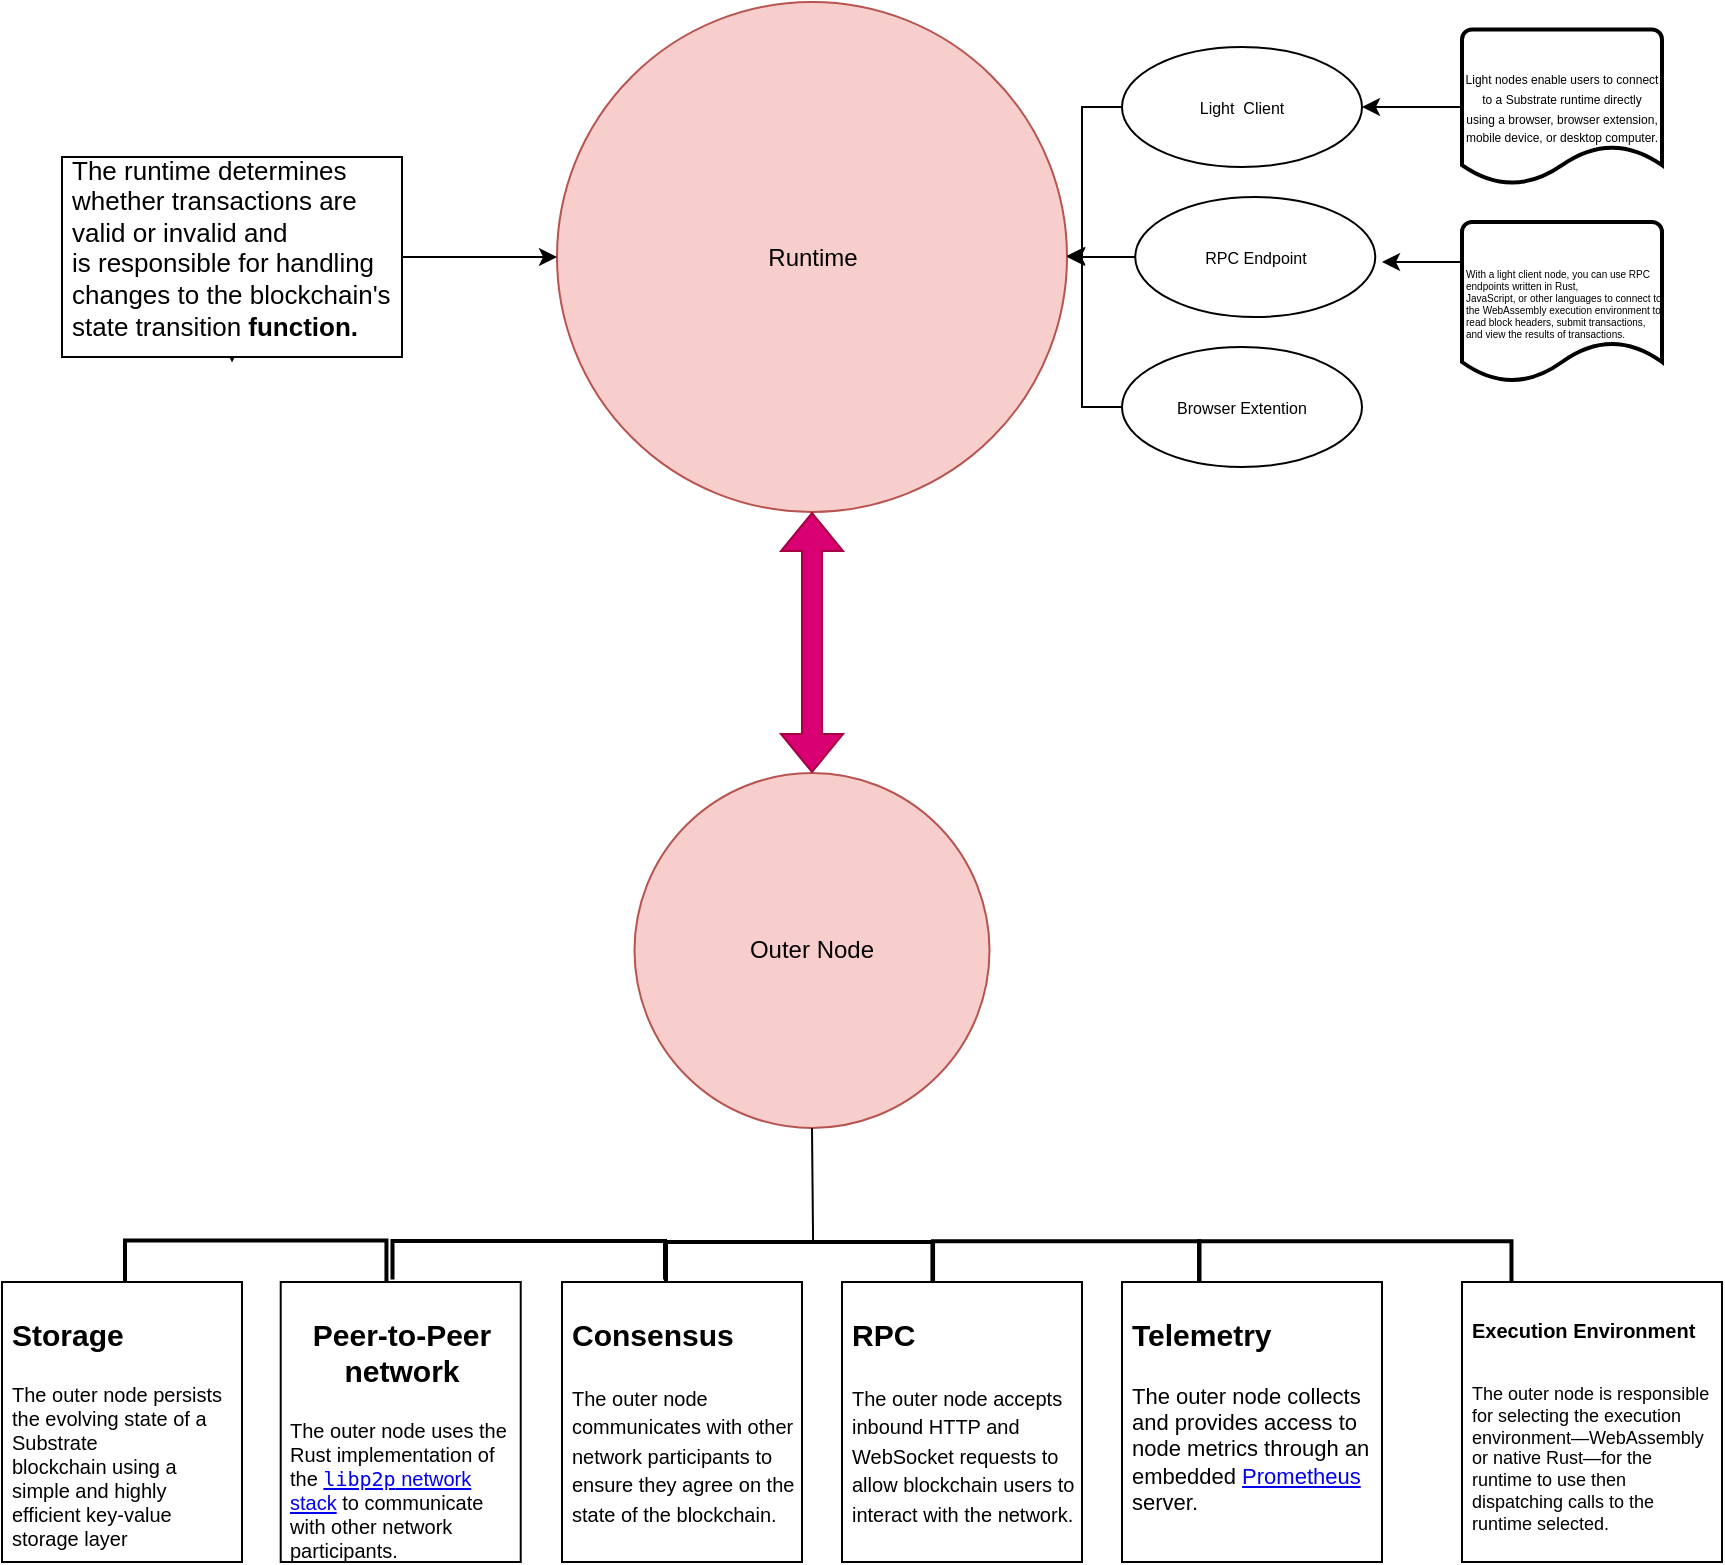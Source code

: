 <mxfile version="20.0.3" type="github">
  <diagram id="rOPN5AsW_ezYcGABef81" name="Page-1">
    <mxGraphModel dx="569" dy="1405" grid="1" gridSize="10" guides="1" tooltips="1" connect="1" arrows="1" fold="1" page="1" pageScale="1" pageWidth="850" pageHeight="1100" math="0" shadow="0">
      <root>
        <mxCell id="0" />
        <mxCell id="1" parent="0" />
        <mxCell id="SqE_fc_OxPAuAf_JFMiW-1" value="Outer Node" style="ellipse;whiteSpace=wrap;html=1;aspect=fixed;fillColor=#f8cecc;strokeColor=#b85450;" parent="1" vertex="1">
          <mxGeometry x="416.25" y="305.5" width="177.5" height="177.5" as="geometry" />
        </mxCell>
        <mxCell id="SqE_fc_OxPAuAf_JFMiW-6" value="" style="strokeWidth=2;html=1;shape=mxgraph.flowchart.annotation_1;align=left;pointerEvents=1;rotation=90;" parent="1" vertex="1">
          <mxGeometry x="484.49" y="487.52" width="28.25" height="133.21" as="geometry" />
        </mxCell>
        <mxCell id="SqE_fc_OxPAuAf_JFMiW-7" value="" style="strokeWidth=2;html=1;shape=mxgraph.flowchart.annotation_1;align=left;pointerEvents=1;rotation=90;" parent="1" vertex="1">
          <mxGeometry x="214.36" y="486.36" width="25" height="130.73" as="geometry" />
        </mxCell>
        <mxCell id="SqE_fc_OxPAuAf_JFMiW-12" value="" style="strokeWidth=2;html=1;shape=mxgraph.flowchart.annotation_1;align=left;pointerEvents=1;rotation=90;" parent="1" vertex="1">
          <mxGeometry x="622.13" y="483" width="20" height="133.21" as="geometry" />
        </mxCell>
        <mxCell id="SqE_fc_OxPAuAf_JFMiW-14" value="" style="strokeWidth=2;html=1;shape=mxgraph.flowchart.annotation_1;align=left;pointerEvents=1;rotation=90;" parent="1" vertex="1">
          <mxGeometry x="766.63" y="471.5" width="20" height="156.21" as="geometry" />
        </mxCell>
        <mxCell id="SqE_fc_OxPAuAf_JFMiW-16" value="" style="strokeWidth=2;html=1;shape=mxgraph.flowchart.annotation_1;align=left;pointerEvents=1;rotation=90;" parent="1" vertex="1">
          <mxGeometry x="353.75" y="481" width="19.25" height="136.25" as="geometry" />
        </mxCell>
        <mxCell id="SqE_fc_OxPAuAf_JFMiW-17" value="" style="endArrow=none;html=1;rounded=0;fontSize=7;entryX=0.5;entryY=1;entryDx=0;entryDy=0;exitX=0;exitY=0.448;exitDx=0;exitDy=0;exitPerimeter=0;" parent="1" source="SqE_fc_OxPAuAf_JFMiW-6" target="SqE_fc_OxPAuAf_JFMiW-1" edge="1">
          <mxGeometry width="50" height="50" relative="1" as="geometry">
            <mxPoint x="410" y="610" as="sourcePoint" />
            <mxPoint x="460" y="560" as="targetPoint" />
          </mxGeometry>
        </mxCell>
        <mxCell id="SqE_fc_OxPAuAf_JFMiW-18" value="Runtime" style="ellipse;whiteSpace=wrap;html=1;aspect=fixed;fillColor=#f8cecc;strokeColor=#b85450;" parent="1" vertex="1">
          <mxGeometry x="377.5" y="-80" width="255" height="255" as="geometry" />
        </mxCell>
        <mxCell id="SqE_fc_OxPAuAf_JFMiW-24" value="" style="shape=flexArrow;endArrow=classic;startArrow=classic;html=1;rounded=0;fontSize=8;entryX=0.5;entryY=1;entryDx=0;entryDy=0;exitX=0.5;exitY=0;exitDx=0;exitDy=0;fillColor=#d80073;strokeColor=#A50040;" parent="1" source="SqE_fc_OxPAuAf_JFMiW-1" target="SqE_fc_OxPAuAf_JFMiW-18" edge="1">
          <mxGeometry width="100" height="100" relative="1" as="geometry">
            <mxPoint x="550" y="370" as="sourcePoint" />
            <mxPoint x="650" y="270" as="targetPoint" />
          </mxGeometry>
        </mxCell>
        <mxCell id="SqE_fc_OxPAuAf_JFMiW-29" value="" style="edgeStyle=orthogonalEdgeStyle;rounded=0;orthogonalLoop=1;jettySize=auto;html=1;fontSize=8;" parent="1" source="SqE_fc_OxPAuAf_JFMiW-25" target="SqE_fc_OxPAuAf_JFMiW-18" edge="1">
          <mxGeometry relative="1" as="geometry">
            <Array as="points">
              <mxPoint x="640" y="-27" />
              <mxPoint x="640" y="47" />
            </Array>
          </mxGeometry>
        </mxCell>
        <mxCell id="SqE_fc_OxPAuAf_JFMiW-25" value="Light&amp;nbsp; Client" style="ellipse;whiteSpace=wrap;html=1;fontSize=8;" parent="1" vertex="1">
          <mxGeometry x="660" y="-57.5" width="120" height="60" as="geometry" />
        </mxCell>
        <mxCell id="SqE_fc_OxPAuAf_JFMiW-30" value="" style="edgeStyle=orthogonalEdgeStyle;rounded=0;orthogonalLoop=1;jettySize=auto;html=1;fontSize=8;" parent="1" source="SqE_fc_OxPAuAf_JFMiW-26" target="SqE_fc_OxPAuAf_JFMiW-18" edge="1">
          <mxGeometry relative="1" as="geometry" />
        </mxCell>
        <mxCell id="SqE_fc_OxPAuAf_JFMiW-26" value="RPC Endpoint" style="ellipse;whiteSpace=wrap;html=1;fontSize=8;" parent="1" vertex="1">
          <mxGeometry x="666.63" y="17.5" width="120" height="60" as="geometry" />
        </mxCell>
        <mxCell id="SqE_fc_OxPAuAf_JFMiW-31" value="" style="edgeStyle=orthogonalEdgeStyle;rounded=0;orthogonalLoop=1;jettySize=auto;html=1;fontSize=8;" parent="1" source="SqE_fc_OxPAuAf_JFMiW-27" target="SqE_fc_OxPAuAf_JFMiW-18" edge="1">
          <mxGeometry relative="1" as="geometry">
            <Array as="points">
              <mxPoint x="640" y="123" />
              <mxPoint x="640" y="47" />
            </Array>
          </mxGeometry>
        </mxCell>
        <mxCell id="SqE_fc_OxPAuAf_JFMiW-27" value="Browser Extention" style="ellipse;whiteSpace=wrap;html=1;fontSize=8;" parent="1" vertex="1">
          <mxGeometry x="660" y="92.5" width="120" height="60" as="geometry" />
        </mxCell>
        <mxCell id="SqE_fc_OxPAuAf_JFMiW-33" value="" style="edgeStyle=orthogonalEdgeStyle;rounded=0;orthogonalLoop=1;jettySize=auto;html=1;fontSize=8;" parent="1" source="SqE_fc_OxPAuAf_JFMiW-32" target="SqE_fc_OxPAuAf_JFMiW-25" edge="1">
          <mxGeometry relative="1" as="geometry" />
        </mxCell>
        <mxCell id="SqE_fc_OxPAuAf_JFMiW-32" value="&lt;font style=&quot;font-size: 6px;&quot;&gt;Light nodes enable users to connect to a Substrate runtime directly &lt;br&gt;using a browser, browser extension, mobile device, or desktop computer.&lt;br&gt;&lt;/font&gt;" style="strokeWidth=2;html=1;shape=mxgraph.flowchart.document2;whiteSpace=wrap;size=0.25;fontSize=8;" parent="1" vertex="1">
          <mxGeometry x="830" y="-66.25" width="100" height="77.5" as="geometry" />
        </mxCell>
        <mxCell id="SqE_fc_OxPAuAf_JFMiW-36" value="" style="edgeStyle=orthogonalEdgeStyle;rounded=0;orthogonalLoop=1;jettySize=auto;html=1;fontSize=5;" parent="1" source="SqE_fc_OxPAuAf_JFMiW-34" edge="1">
          <mxGeometry relative="1" as="geometry">
            <mxPoint x="790" y="50" as="targetPoint" />
            <Array as="points">
              <mxPoint x="820" y="50" />
              <mxPoint x="820" y="50" />
            </Array>
          </mxGeometry>
        </mxCell>
        <mxCell id="SqE_fc_OxPAuAf_JFMiW-34" value="&lt;div style=&quot;font-size: 5px;&quot; align=&quot;left&quot;&gt;&lt;font style=&quot;font-size: 5px;&quot;&gt;With a light client node, you can use RPC endpoints written in Rust, &lt;/font&gt;&lt;font style=&quot;font-size: 5px;&quot;&gt;&lt;br&gt;&lt;font style=&quot;font-size: 5px;&quot;&gt;JavaScript, or other languages to connect to the WebAssembly execution &lt;/font&gt;&lt;font style=&quot;font-size: 5px;&quot;&gt;environment to read block headers, submit transactions, and view the &lt;/font&gt;&lt;font style=&quot;font-size: 5px;&quot;&gt;results of transactions.&lt;/font&gt;&lt;/font&gt;&lt;/div&gt;" style="strokeWidth=2;html=1;shape=mxgraph.flowchart.document2;whiteSpace=wrap;size=0.25;fontSize=6;align=left;" parent="1" vertex="1">
          <mxGeometry x="830" y="30" width="100" height="80" as="geometry" />
        </mxCell>
        <mxCell id="R3Uzmzk_2DQo_jhgUKq--1" value="&lt;h1 style=&quot;font-size: 15px;&quot;&gt;&lt;font style=&quot;font-size: 15px;&quot;&gt;&lt;br&gt;Storage&lt;/font&gt;&lt;/h1&gt;&lt;p style=&quot;font-size: 15px;&quot;&gt;&lt;/p&gt;&lt;div style=&quot;font-size: 10px;&quot;&gt;&lt;span style=&quot;background-color: initial;&quot;&gt;The outer node persists the evolving state of a Substrate blockchain&amp;nbsp;&lt;/span&gt;&lt;span style=&quot;background-color: initial;&quot;&gt;using a simple and highly efficient key-value storage layer&lt;/span&gt;&lt;/div&gt;&lt;p&gt;&lt;/p&gt;" style="text;html=1;strokeColor=default;fillColor=default;spacing=5;spacingTop=-20;whiteSpace=wrap;overflow=hidden;rounded=0;" vertex="1" parent="1">
          <mxGeometry x="100" y="560" width="120" height="140" as="geometry" />
        </mxCell>
        <mxCell id="R3Uzmzk_2DQo_jhgUKq--2" value="&lt;h1 style=&quot;text-align: center; font-size: 15px;&quot;&gt;&lt;font style=&quot;font-size: 15px;&quot;&gt;&lt;br&gt;Peer-to-Peer network&lt;/font&gt;&lt;/h1&gt;&lt;p style=&quot;font-size: 15px;&quot;&gt;&lt;/p&gt;&lt;div style=&quot;font-size: 10px;&quot;&gt;&lt;span style=&quot;&quot;&gt;The outer node uses the Rust implementation of the&amp;nbsp;&lt;/span&gt;&lt;a style=&quot;&quot; rel=&quot;noreferrer noopener&quot; target=&quot;_blank&quot; href=&quot;https://libp2p.io/&quot;&gt;&lt;code class=&quot;language-text&quot;&gt;libp2p&lt;/code&gt;&amp;nbsp;network stack&lt;/a&gt;&lt;span style=&quot;&quot;&gt;&amp;nbsp;to communicate with other network participants.&lt;/span&gt;&lt;br&gt;&lt;/div&gt;&lt;p&gt;&lt;/p&gt;" style="text;html=1;strokeColor=default;fillColor=default;spacing=5;spacingTop=-20;whiteSpace=wrap;overflow=hidden;rounded=0;" vertex="1" parent="1">
          <mxGeometry x="239.36" y="560" width="120" height="140" as="geometry" />
        </mxCell>
        <mxCell id="R3Uzmzk_2DQo_jhgUKq--4" value="&lt;h1 style=&quot;font-size: 15px;&quot;&gt;&lt;br&gt;Consensus&lt;/h1&gt;&lt;p style=&quot;font-size: 15px;&quot;&gt;&lt;/p&gt;&lt;div style=&quot;&quot;&gt;&lt;span style=&quot;&quot;&gt;&lt;font style=&quot;font-size: 10px;&quot;&gt;The outer node communicates with other network participants to ensure they agree on the state of the blockchain.&lt;/font&gt;&lt;/span&gt;&lt;br&gt;&lt;/div&gt;&lt;p&gt;&lt;/p&gt;" style="text;html=1;strokeColor=default;fillColor=default;spacing=5;spacingTop=-20;whiteSpace=wrap;overflow=hidden;rounded=0;" vertex="1" parent="1">
          <mxGeometry x="380" y="560" width="120" height="140" as="geometry" />
        </mxCell>
        <mxCell id="R3Uzmzk_2DQo_jhgUKq--6" value="&lt;h1 style=&quot;font-size: 15px;&quot;&gt;&lt;br&gt;RPC&lt;/h1&gt;&lt;p style=&quot;font-size: 15px;&quot;&gt;&lt;/p&gt;&lt;div style=&quot;&quot;&gt;&lt;span style=&quot;text-align: center;&quot;&gt;&lt;font style=&quot;font-size: 10px;&quot;&gt;The outer node accepts inbound HTTP and WebSocket requests to allow blockchain users to interact with the network.&lt;/font&gt;&lt;/span&gt;&lt;br&gt;&lt;/div&gt;&lt;p&gt;&lt;/p&gt;" style="text;html=1;strokeColor=default;fillColor=default;spacing=5;spacingTop=-20;whiteSpace=wrap;overflow=hidden;rounded=0;" vertex="1" parent="1">
          <mxGeometry x="520" y="560" width="120" height="140" as="geometry" />
        </mxCell>
        <mxCell id="R3Uzmzk_2DQo_jhgUKq--8" value="&lt;h1 style=&quot;font-size: 15px;&quot;&gt;&lt;br&gt;Telemetry&lt;/h1&gt;&lt;p style=&quot;font-size: 15px;&quot;&gt;&lt;/p&gt;&lt;div style=&quot;font-size: 11px;&quot;&gt;&lt;font style=&quot;font-size: 11px;&quot;&gt;&lt;span style=&quot;text-align: center;&quot;&gt;The outer node collects and provides access to node metrics through an embedded&amp;nbsp;&lt;/span&gt;&lt;a style=&quot;text-align: center;&quot; href=&quot;https://prometheus.io/&quot; target=&quot;_blank&quot; rel=&quot;noreferrer noopener&quot;&gt;Prometheus&lt;/a&gt;&lt;span style=&quot;text-align: center;&quot;&gt;&amp;nbsp;&lt;/span&gt;&lt;/font&gt;&lt;/div&gt;&lt;div style=&quot;font-size: 11px;&quot;&gt;&lt;span style=&quot;text-align: center;&quot;&gt;&lt;font style=&quot;font-size: 11px;&quot;&gt;server.&lt;/font&gt;&lt;/span&gt;&lt;br&gt;&lt;/div&gt;&lt;p&gt;&lt;/p&gt;" style="text;html=1;strokeColor=default;fillColor=default;spacing=5;spacingTop=-20;whiteSpace=wrap;overflow=hidden;rounded=0;" vertex="1" parent="1">
          <mxGeometry x="660" y="560" width="130" height="140" as="geometry" />
        </mxCell>
        <mxCell id="R3Uzmzk_2DQo_jhgUKq--10" value="&lt;h1 style=&quot;&quot;&gt;&lt;span style=&quot;background-color: initial; text-align: center;&quot;&gt;&lt;font style=&quot;font-size: 10px;&quot;&gt;Execution Environment&lt;/font&gt;&lt;br&gt;&lt;/span&gt;&lt;/h1&gt;&lt;div style=&quot;font-size: 9px;&quot;&gt;&lt;span style=&quot;text-align: center;&quot;&gt;The outer node is responsible for selecting the execution&lt;/span&gt;&lt;br style=&quot;text-align: center;&quot;&gt;&lt;span style=&quot;text-align: center;&quot;&gt;environment—WebAssembly or native Rust—for the runtime to use then&lt;/span&gt;&lt;br style=&quot;text-align: center;&quot;&gt;&lt;span style=&quot;text-align: center;&quot;&gt;dispatching calls to the runtime selected.&lt;/span&gt;&lt;br&gt;&lt;/div&gt;&lt;p&gt;&lt;/p&gt;" style="text;html=1;strokeColor=default;fillColor=default;spacing=5;spacingTop=-20;whiteSpace=wrap;overflow=hidden;rounded=0;" vertex="1" parent="1">
          <mxGeometry x="830" y="560" width="130" height="140" as="geometry" />
        </mxCell>
        <mxCell id="R3Uzmzk_2DQo_jhgUKq--12" value="" style="edgeStyle=orthogonalEdgeStyle;rounded=0;orthogonalLoop=1;jettySize=auto;html=1;fontSize=9;" edge="1" parent="1" source="R3Uzmzk_2DQo_jhgUKq--11" target="SqE_fc_OxPAuAf_JFMiW-18">
          <mxGeometry relative="1" as="geometry" />
        </mxCell>
        <mxCell id="R3Uzmzk_2DQo_jhgUKq--13" style="edgeStyle=orthogonalEdgeStyle;rounded=0;orthogonalLoop=1;jettySize=auto;html=1;exitX=0.5;exitY=1;exitDx=0;exitDy=0;fontSize=13;" edge="1" parent="1" source="R3Uzmzk_2DQo_jhgUKq--11">
          <mxGeometry relative="1" as="geometry">
            <mxPoint x="215" y="100.2" as="targetPoint" />
          </mxGeometry>
        </mxCell>
        <mxCell id="R3Uzmzk_2DQo_jhgUKq--11" value="&lt;h1 style=&quot;font-size: 13px;&quot;&gt;&lt;font style=&quot;font-size: 13px;&quot;&gt;&lt;span style=&quot;text-align: center; background-color: initial; font-weight: normal;&quot;&gt;The runtime determines whether transactions are valid or invalid and is&amp;nbsp;&lt;/span&gt;&lt;font style=&quot;font-weight: normal; font-size: 13px;&quot;&gt;responsible for handling changes to the blockchain&#39;s state transition&amp;nbsp;&lt;/font&gt;&lt;/font&gt;function.&lt;/h1&gt;&lt;p&gt;&lt;/p&gt;" style="text;html=1;strokeColor=default;fillColor=default;spacing=5;spacingTop=-20;whiteSpace=wrap;overflow=hidden;rounded=0;" vertex="1" parent="1">
          <mxGeometry x="130" y="-2.5" width="170" height="100" as="geometry" />
        </mxCell>
      </root>
    </mxGraphModel>
  </diagram>
</mxfile>
